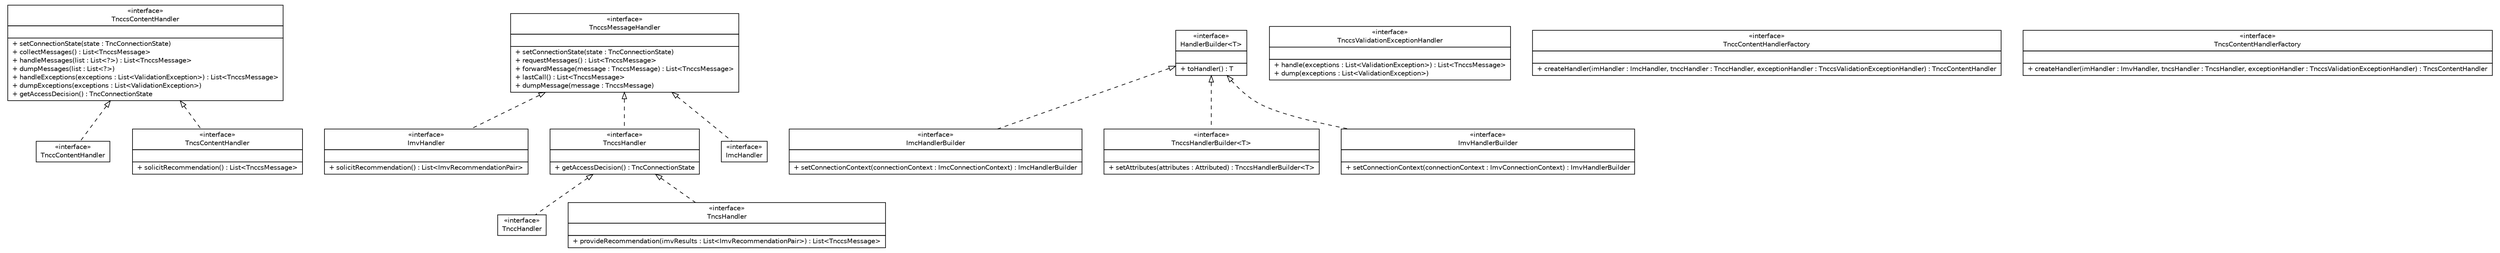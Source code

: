 #!/usr/local/bin/dot
#
# Class diagram 
# Generated by UMLGraph version R5_6 (http://www.umlgraph.org/)
#

digraph G {
	edge [fontname="Helvetica",fontsize=10,labelfontname="Helvetica",labelfontsize=10];
	node [fontname="Helvetica",fontsize=10,shape=plaintext];
	nodesep=0.25;
	ranksep=0.5;
	// de.hsbremen.tc.tnc.tnccs.message.handler.TnccContentHandler
	c2890 [label=<<table title="de.hsbremen.tc.tnc.tnccs.message.handler.TnccContentHandler" border="0" cellborder="1" cellspacing="0" cellpadding="2" port="p" href="./TnccContentHandler.html">
		<tr><td><table border="0" cellspacing="0" cellpadding="1">
<tr><td align="center" balign="center"> &#171;interface&#187; </td></tr>
<tr><td align="center" balign="center"> TnccContentHandler </td></tr>
		</table></td></tr>
		</table>>, URL="./TnccContentHandler.html", fontname="Helvetica", fontcolor="black", fontsize=10.0];
	// de.hsbremen.tc.tnc.tnccs.message.handler.TnccHandler
	c2891 [label=<<table title="de.hsbremen.tc.tnc.tnccs.message.handler.TnccHandler" border="0" cellborder="1" cellspacing="0" cellpadding="2" port="p" href="./TnccHandler.html">
		<tr><td><table border="0" cellspacing="0" cellpadding="1">
<tr><td align="center" balign="center"> &#171;interface&#187; </td></tr>
<tr><td align="center" balign="center"> TnccHandler </td></tr>
		</table></td></tr>
		</table>>, URL="./TnccHandler.html", fontname="Helvetica", fontcolor="black", fontsize=10.0];
	// de.hsbremen.tc.tnc.tnccs.message.handler.ImcHandlerBuilder
	c2892 [label=<<table title="de.hsbremen.tc.tnc.tnccs.message.handler.ImcHandlerBuilder" border="0" cellborder="1" cellspacing="0" cellpadding="2" port="p" href="./ImcHandlerBuilder.html">
		<tr><td><table border="0" cellspacing="0" cellpadding="1">
<tr><td align="center" balign="center"> &#171;interface&#187; </td></tr>
<tr><td align="center" balign="center"> ImcHandlerBuilder </td></tr>
		</table></td></tr>
		<tr><td><table border="0" cellspacing="0" cellpadding="1">
<tr><td align="left" balign="left">  </td></tr>
		</table></td></tr>
		<tr><td><table border="0" cellspacing="0" cellpadding="1">
<tr><td align="left" balign="left"> + setConnectionContext(connectionContext : ImcConnectionContext) : ImcHandlerBuilder </td></tr>
		</table></td></tr>
		</table>>, URL="./ImcHandlerBuilder.html", fontname="Helvetica", fontcolor="black", fontsize=10.0];
	// de.hsbremen.tc.tnc.tnccs.message.handler.TncsContentHandler
	c2893 [label=<<table title="de.hsbremen.tc.tnc.tnccs.message.handler.TncsContentHandler" border="0" cellborder="1" cellspacing="0" cellpadding="2" port="p" href="./TncsContentHandler.html">
		<tr><td><table border="0" cellspacing="0" cellpadding="1">
<tr><td align="center" balign="center"> &#171;interface&#187; </td></tr>
<tr><td align="center" balign="center"> TncsContentHandler </td></tr>
		</table></td></tr>
		<tr><td><table border="0" cellspacing="0" cellpadding="1">
<tr><td align="left" balign="left">  </td></tr>
		</table></td></tr>
		<tr><td><table border="0" cellspacing="0" cellpadding="1">
<tr><td align="left" balign="left"> + solicitRecommendation() : List&lt;TnccsMessage&gt; </td></tr>
		</table></td></tr>
		</table>>, URL="./TncsContentHandler.html", fontname="Helvetica", fontcolor="black", fontsize=10.0];
	// de.hsbremen.tc.tnc.tnccs.message.handler.ImvHandler
	c2894 [label=<<table title="de.hsbremen.tc.tnc.tnccs.message.handler.ImvHandler" border="0" cellborder="1" cellspacing="0" cellpadding="2" port="p" href="./ImvHandler.html">
		<tr><td><table border="0" cellspacing="0" cellpadding="1">
<tr><td align="center" balign="center"> &#171;interface&#187; </td></tr>
<tr><td align="center" balign="center"> ImvHandler </td></tr>
		</table></td></tr>
		<tr><td><table border="0" cellspacing="0" cellpadding="1">
<tr><td align="left" balign="left">  </td></tr>
		</table></td></tr>
		<tr><td><table border="0" cellspacing="0" cellpadding="1">
<tr><td align="left" balign="left"> + solicitRecommendation() : List&lt;ImvRecommendationPair&gt; </td></tr>
		</table></td></tr>
		</table>>, URL="./ImvHandler.html", fontname="Helvetica", fontcolor="black", fontsize=10.0];
	// de.hsbremen.tc.tnc.tnccs.message.handler.HandlerBuilder<T>
	c2895 [label=<<table title="de.hsbremen.tc.tnc.tnccs.message.handler.HandlerBuilder" border="0" cellborder="1" cellspacing="0" cellpadding="2" port="p" href="./HandlerBuilder.html">
		<tr><td><table border="0" cellspacing="0" cellpadding="1">
<tr><td align="center" balign="center"> &#171;interface&#187; </td></tr>
<tr><td align="center" balign="center"> HandlerBuilder&lt;T&gt; </td></tr>
		</table></td></tr>
		<tr><td><table border="0" cellspacing="0" cellpadding="1">
<tr><td align="left" balign="left">  </td></tr>
		</table></td></tr>
		<tr><td><table border="0" cellspacing="0" cellpadding="1">
<tr><td align="left" balign="left"> + toHandler() : T </td></tr>
		</table></td></tr>
		</table>>, URL="./HandlerBuilder.html", fontname="Helvetica", fontcolor="black", fontsize=10.0];
	// de.hsbremen.tc.tnc.tnccs.message.handler.TnccsHandlerBuilder<T>
	c2896 [label=<<table title="de.hsbremen.tc.tnc.tnccs.message.handler.TnccsHandlerBuilder" border="0" cellborder="1" cellspacing="0" cellpadding="2" port="p" href="./TnccsHandlerBuilder.html">
		<tr><td><table border="0" cellspacing="0" cellpadding="1">
<tr><td align="center" balign="center"> &#171;interface&#187; </td></tr>
<tr><td align="center" balign="center"> TnccsHandlerBuilder&lt;T&gt; </td></tr>
		</table></td></tr>
		<tr><td><table border="0" cellspacing="0" cellpadding="1">
<tr><td align="left" balign="left">  </td></tr>
		</table></td></tr>
		<tr><td><table border="0" cellspacing="0" cellpadding="1">
<tr><td align="left" balign="left"> + setAttributes(attributes : Attributed) : TnccsHandlerBuilder&lt;T&gt; </td></tr>
		</table></td></tr>
		</table>>, URL="./TnccsHandlerBuilder.html", fontname="Helvetica", fontcolor="black", fontsize=10.0];
	// de.hsbremen.tc.tnc.tnccs.message.handler.TnccsHandler
	c2897 [label=<<table title="de.hsbremen.tc.tnc.tnccs.message.handler.TnccsHandler" border="0" cellborder="1" cellspacing="0" cellpadding="2" port="p" href="./TnccsHandler.html">
		<tr><td><table border="0" cellspacing="0" cellpadding="1">
<tr><td align="center" balign="center"> &#171;interface&#187; </td></tr>
<tr><td align="center" balign="center"> TnccsHandler </td></tr>
		</table></td></tr>
		<tr><td><table border="0" cellspacing="0" cellpadding="1">
<tr><td align="left" balign="left">  </td></tr>
		</table></td></tr>
		<tr><td><table border="0" cellspacing="0" cellpadding="1">
<tr><td align="left" balign="left"> + getAccessDecision() : TncConnectionState </td></tr>
		</table></td></tr>
		</table>>, URL="./TnccsHandler.html", fontname="Helvetica", fontcolor="black", fontsize=10.0];
	// de.hsbremen.tc.tnc.tnccs.message.handler.TnccsValidationExceptionHandler
	c2898 [label=<<table title="de.hsbremen.tc.tnc.tnccs.message.handler.TnccsValidationExceptionHandler" border="0" cellborder="1" cellspacing="0" cellpadding="2" port="p" href="./TnccsValidationExceptionHandler.html">
		<tr><td><table border="0" cellspacing="0" cellpadding="1">
<tr><td align="center" balign="center"> &#171;interface&#187; </td></tr>
<tr><td align="center" balign="center"> TnccsValidationExceptionHandler </td></tr>
		</table></td></tr>
		<tr><td><table border="0" cellspacing="0" cellpadding="1">
<tr><td align="left" balign="left">  </td></tr>
		</table></td></tr>
		<tr><td><table border="0" cellspacing="0" cellpadding="1">
<tr><td align="left" balign="left"> + handle(exceptions : List&lt;ValidationException&gt;) : List&lt;TnccsMessage&gt; </td></tr>
<tr><td align="left" balign="left"> + dump(exceptions : List&lt;ValidationException&gt;) </td></tr>
		</table></td></tr>
		</table>>, URL="./TnccsValidationExceptionHandler.html", fontname="Helvetica", fontcolor="black", fontsize=10.0];
	// de.hsbremen.tc.tnc.tnccs.message.handler.TnccContentHandlerFactory
	c2899 [label=<<table title="de.hsbremen.tc.tnc.tnccs.message.handler.TnccContentHandlerFactory" border="0" cellborder="1" cellspacing="0" cellpadding="2" port="p" href="./TnccContentHandlerFactory.html">
		<tr><td><table border="0" cellspacing="0" cellpadding="1">
<tr><td align="center" balign="center"> &#171;interface&#187; </td></tr>
<tr><td align="center" balign="center"> TnccContentHandlerFactory </td></tr>
		</table></td></tr>
		<tr><td><table border="0" cellspacing="0" cellpadding="1">
<tr><td align="left" balign="left">  </td></tr>
		</table></td></tr>
		<tr><td><table border="0" cellspacing="0" cellpadding="1">
<tr><td align="left" balign="left"> + createHandler(imHandler : ImcHandler, tnccHandler : TnccHandler, exceptionHandler : TnccsValidationExceptionHandler) : TnccContentHandler </td></tr>
		</table></td></tr>
		</table>>, URL="./TnccContentHandlerFactory.html", fontname="Helvetica", fontcolor="black", fontsize=10.0];
	// de.hsbremen.tc.tnc.tnccs.message.handler.TnccsMessageHandler
	c2900 [label=<<table title="de.hsbremen.tc.tnc.tnccs.message.handler.TnccsMessageHandler" border="0" cellborder="1" cellspacing="0" cellpadding="2" port="p" href="./TnccsMessageHandler.html">
		<tr><td><table border="0" cellspacing="0" cellpadding="1">
<tr><td align="center" balign="center"> &#171;interface&#187; </td></tr>
<tr><td align="center" balign="center"> TnccsMessageHandler </td></tr>
		</table></td></tr>
		<tr><td><table border="0" cellspacing="0" cellpadding="1">
<tr><td align="left" balign="left">  </td></tr>
		</table></td></tr>
		<tr><td><table border="0" cellspacing="0" cellpadding="1">
<tr><td align="left" balign="left"> + setConnectionState(state : TncConnectionState) </td></tr>
<tr><td align="left" balign="left"> + requestMessages() : List&lt;TnccsMessage&gt; </td></tr>
<tr><td align="left" balign="left"> + forwardMessage(message : TnccsMessage) : List&lt;TnccsMessage&gt; </td></tr>
<tr><td align="left" balign="left"> + lastCall() : List&lt;TnccsMessage&gt; </td></tr>
<tr><td align="left" balign="left"> + dumpMessage(message : TnccsMessage) </td></tr>
		</table></td></tr>
		</table>>, URL="./TnccsMessageHandler.html", fontname="Helvetica", fontcolor="black", fontsize=10.0];
	// de.hsbremen.tc.tnc.tnccs.message.handler.TncsHandler
	c2901 [label=<<table title="de.hsbremen.tc.tnc.tnccs.message.handler.TncsHandler" border="0" cellborder="1" cellspacing="0" cellpadding="2" port="p" href="./TncsHandler.html">
		<tr><td><table border="0" cellspacing="0" cellpadding="1">
<tr><td align="center" balign="center"> &#171;interface&#187; </td></tr>
<tr><td align="center" balign="center"> TncsHandler </td></tr>
		</table></td></tr>
		<tr><td><table border="0" cellspacing="0" cellpadding="1">
<tr><td align="left" balign="left">  </td></tr>
		</table></td></tr>
		<tr><td><table border="0" cellspacing="0" cellpadding="1">
<tr><td align="left" balign="left"> + provideRecommendation(imvResults : List&lt;ImvRecommendationPair&gt;) : List&lt;TnccsMessage&gt; </td></tr>
		</table></td></tr>
		</table>>, URL="./TncsHandler.html", fontname="Helvetica", fontcolor="black", fontsize=10.0];
	// de.hsbremen.tc.tnc.tnccs.message.handler.TnccsContentHandler
	c2902 [label=<<table title="de.hsbremen.tc.tnc.tnccs.message.handler.TnccsContentHandler" border="0" cellborder="1" cellspacing="0" cellpadding="2" port="p" href="./TnccsContentHandler.html">
		<tr><td><table border="0" cellspacing="0" cellpadding="1">
<tr><td align="center" balign="center"> &#171;interface&#187; </td></tr>
<tr><td align="center" balign="center"> TnccsContentHandler </td></tr>
		</table></td></tr>
		<tr><td><table border="0" cellspacing="0" cellpadding="1">
<tr><td align="left" balign="left">  </td></tr>
		</table></td></tr>
		<tr><td><table border="0" cellspacing="0" cellpadding="1">
<tr><td align="left" balign="left"> + setConnectionState(state : TncConnectionState) </td></tr>
<tr><td align="left" balign="left"> + collectMessages() : List&lt;TnccsMessage&gt; </td></tr>
<tr><td align="left" balign="left"> + handleMessages(list : List&lt;?&gt;) : List&lt;TnccsMessage&gt; </td></tr>
<tr><td align="left" balign="left"> + dumpMessages(list : List&lt;?&gt;) </td></tr>
<tr><td align="left" balign="left"> + handleExceptions(exceptions : List&lt;ValidationException&gt;) : List&lt;TnccsMessage&gt; </td></tr>
<tr><td align="left" balign="left"> + dumpExceptions(exceptions : List&lt;ValidationException&gt;) </td></tr>
<tr><td align="left" balign="left"> + getAccessDecision() : TncConnectionState </td></tr>
		</table></td></tr>
		</table>>, URL="./TnccsContentHandler.html", fontname="Helvetica", fontcolor="black", fontsize=10.0];
	// de.hsbremen.tc.tnc.tnccs.message.handler.ImcHandler
	c2903 [label=<<table title="de.hsbremen.tc.tnc.tnccs.message.handler.ImcHandler" border="0" cellborder="1" cellspacing="0" cellpadding="2" port="p" href="./ImcHandler.html">
		<tr><td><table border="0" cellspacing="0" cellpadding="1">
<tr><td align="center" balign="center"> &#171;interface&#187; </td></tr>
<tr><td align="center" balign="center"> ImcHandler </td></tr>
		</table></td></tr>
		</table>>, URL="./ImcHandler.html", fontname="Helvetica", fontcolor="black", fontsize=10.0];
	// de.hsbremen.tc.tnc.tnccs.message.handler.TncsContentHandlerFactory
	c2904 [label=<<table title="de.hsbremen.tc.tnc.tnccs.message.handler.TncsContentHandlerFactory" border="0" cellborder="1" cellspacing="0" cellpadding="2" port="p" href="./TncsContentHandlerFactory.html">
		<tr><td><table border="0" cellspacing="0" cellpadding="1">
<tr><td align="center" balign="center"> &#171;interface&#187; </td></tr>
<tr><td align="center" balign="center"> TncsContentHandlerFactory </td></tr>
		</table></td></tr>
		<tr><td><table border="0" cellspacing="0" cellpadding="1">
<tr><td align="left" balign="left">  </td></tr>
		</table></td></tr>
		<tr><td><table border="0" cellspacing="0" cellpadding="1">
<tr><td align="left" balign="left"> + createHandler(imHandler : ImvHandler, tncsHandler : TncsHandler, exceptionHandler : TnccsValidationExceptionHandler) : TncsContentHandler </td></tr>
		</table></td></tr>
		</table>>, URL="./TncsContentHandlerFactory.html", fontname="Helvetica", fontcolor="black", fontsize=10.0];
	// de.hsbremen.tc.tnc.tnccs.message.handler.ImvHandlerBuilder
	c2905 [label=<<table title="de.hsbremen.tc.tnc.tnccs.message.handler.ImvHandlerBuilder" border="0" cellborder="1" cellspacing="0" cellpadding="2" port="p" href="./ImvHandlerBuilder.html">
		<tr><td><table border="0" cellspacing="0" cellpadding="1">
<tr><td align="center" balign="center"> &#171;interface&#187; </td></tr>
<tr><td align="center" balign="center"> ImvHandlerBuilder </td></tr>
		</table></td></tr>
		<tr><td><table border="0" cellspacing="0" cellpadding="1">
<tr><td align="left" balign="left">  </td></tr>
		</table></td></tr>
		<tr><td><table border="0" cellspacing="0" cellpadding="1">
<tr><td align="left" balign="left"> + setConnectionContext(connectionContext : ImvConnectionContext) : ImvHandlerBuilder </td></tr>
		</table></td></tr>
		</table>>, URL="./ImvHandlerBuilder.html", fontname="Helvetica", fontcolor="black", fontsize=10.0];
	//de.hsbremen.tc.tnc.tnccs.message.handler.TnccContentHandler implements de.hsbremen.tc.tnc.tnccs.message.handler.TnccsContentHandler
	c2902:p -> c2890:p [dir=back,arrowtail=empty,style=dashed];
	//de.hsbremen.tc.tnc.tnccs.message.handler.TnccHandler implements de.hsbremen.tc.tnc.tnccs.message.handler.TnccsHandler
	c2897:p -> c2891:p [dir=back,arrowtail=empty,style=dashed];
	//de.hsbremen.tc.tnc.tnccs.message.handler.ImcHandlerBuilder implements de.hsbremen.tc.tnc.tnccs.message.handler.HandlerBuilder<T>
	c2895:p -> c2892:p [dir=back,arrowtail=empty,style=dashed];
	//de.hsbremen.tc.tnc.tnccs.message.handler.TncsContentHandler implements de.hsbremen.tc.tnc.tnccs.message.handler.TnccsContentHandler
	c2902:p -> c2893:p [dir=back,arrowtail=empty,style=dashed];
	//de.hsbremen.tc.tnc.tnccs.message.handler.ImvHandler implements de.hsbremen.tc.tnc.tnccs.message.handler.TnccsMessageHandler
	c2900:p -> c2894:p [dir=back,arrowtail=empty,style=dashed];
	//de.hsbremen.tc.tnc.tnccs.message.handler.TnccsHandlerBuilder<T> implements de.hsbremen.tc.tnc.tnccs.message.handler.HandlerBuilder<T>
	c2895:p -> c2896:p [dir=back,arrowtail=empty,style=dashed];
	//de.hsbremen.tc.tnc.tnccs.message.handler.TnccsHandler implements de.hsbremen.tc.tnc.tnccs.message.handler.TnccsMessageHandler
	c2900:p -> c2897:p [dir=back,arrowtail=empty,style=dashed];
	//de.hsbremen.tc.tnc.tnccs.message.handler.TncsHandler implements de.hsbremen.tc.tnc.tnccs.message.handler.TnccsHandler
	c2897:p -> c2901:p [dir=back,arrowtail=empty,style=dashed];
	//de.hsbremen.tc.tnc.tnccs.message.handler.ImcHandler implements de.hsbremen.tc.tnc.tnccs.message.handler.TnccsMessageHandler
	c2900:p -> c2903:p [dir=back,arrowtail=empty,style=dashed];
	//de.hsbremen.tc.tnc.tnccs.message.handler.ImvHandlerBuilder implements de.hsbremen.tc.tnc.tnccs.message.handler.HandlerBuilder<T>
	c2895:p -> c2905:p [dir=back,arrowtail=empty,style=dashed];
}

